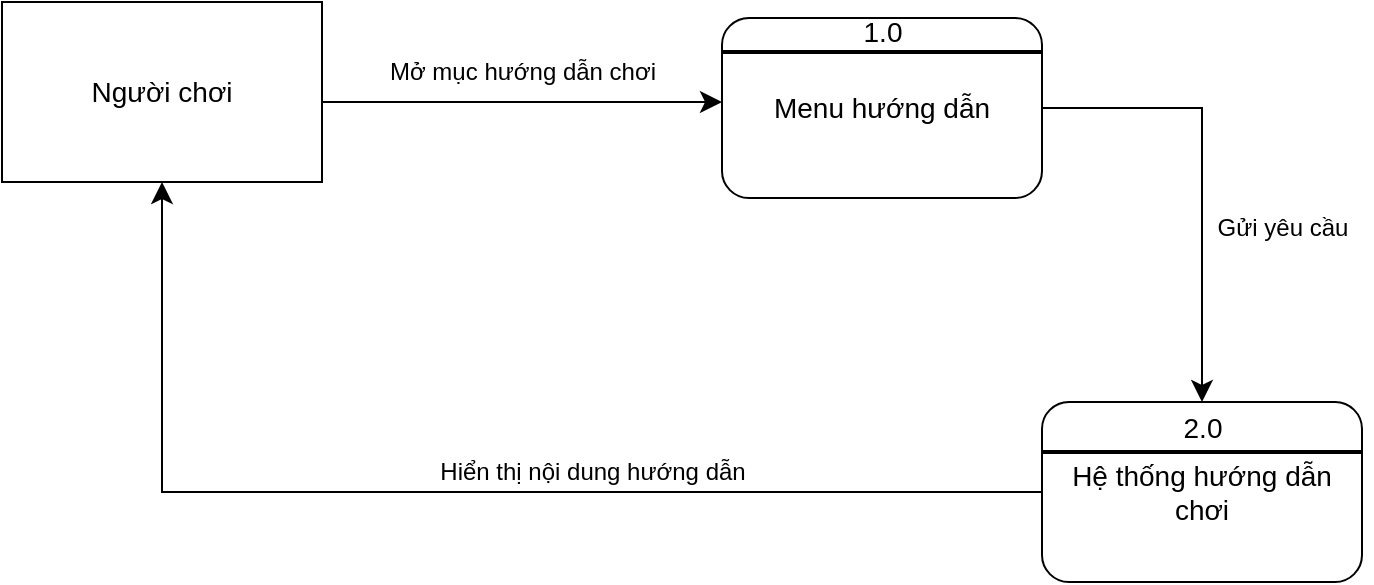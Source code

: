 <mxfile version="22.1.14" type="github">
  <diagram name="Page-1" id="KoxFUAI35cN6E-7DxDxk">
    <mxGraphModel dx="1356" dy="588" grid="1" gridSize="10" guides="1" tooltips="1" connect="1" arrows="1" fold="1" page="1" pageScale="1" pageWidth="850" pageHeight="1100" math="0" shadow="0">
      <root>
        <mxCell id="0" />
        <mxCell id="1" parent="0" />
        <mxCell id="hYUDwgvnq0OoYEUctDES-1" value="&lt;font style=&quot;font-size: 14px;&quot;&gt;Người chơi&lt;/font&gt;" style="rounded=0;whiteSpace=wrap;html=1;" vertex="1" parent="1">
          <mxGeometry x="40" y="40" width="160" height="90" as="geometry" />
        </mxCell>
        <mxCell id="hYUDwgvnq0OoYEUctDES-3" value="&lt;font style=&quot;font-size: 14px;&quot;&gt;Menu hướng dẫn&lt;/font&gt;" style="rounded=1;whiteSpace=wrap;html=1;" vertex="1" parent="1">
          <mxGeometry x="400" y="48" width="160" height="90" as="geometry" />
        </mxCell>
        <mxCell id="hYUDwgvnq0OoYEUctDES-4" value="" style="edgeStyle=segmentEdgeStyle;endArrow=classic;html=1;curved=0;rounded=0;endSize=8;startSize=8;" edge="1" parent="1" target="hYUDwgvnq0OoYEUctDES-3">
          <mxGeometry width="50" height="50" relative="1" as="geometry">
            <mxPoint x="200" y="90" as="sourcePoint" />
            <mxPoint x="250" y="40" as="targetPoint" />
          </mxGeometry>
        </mxCell>
        <mxCell id="hYUDwgvnq0OoYEUctDES-5" value="Mở mục hướng dẫn chơi" style="text;html=1;align=center;verticalAlign=middle;resizable=0;points=[];autosize=1;strokeColor=none;fillColor=none;" vertex="1" parent="1">
          <mxGeometry x="220" y="60" width="160" height="30" as="geometry" />
        </mxCell>
        <mxCell id="hYUDwgvnq0OoYEUctDES-6" value="" style="line;strokeWidth=2;html=1;" vertex="1" parent="1">
          <mxGeometry x="400" y="60" width="160" height="10" as="geometry" />
        </mxCell>
        <mxCell id="hYUDwgvnq0OoYEUctDES-7" value="&lt;font style=&quot;font-size: 14px;&quot;&gt;1.0&lt;/font&gt;" style="text;html=1;align=center;verticalAlign=middle;resizable=0;points=[];autosize=1;strokeColor=none;fillColor=none;" vertex="1" parent="1">
          <mxGeometry x="460" y="40" width="40" height="30" as="geometry" />
        </mxCell>
        <mxCell id="hYUDwgvnq0OoYEUctDES-8" value="" style="edgeStyle=segmentEdgeStyle;endArrow=classic;html=1;curved=0;rounded=0;endSize=8;startSize=8;exitX=1;exitY=0.5;exitDx=0;exitDy=0;" edge="1" parent="1" source="hYUDwgvnq0OoYEUctDES-3">
          <mxGeometry width="50" height="50" relative="1" as="geometry">
            <mxPoint x="610" y="200" as="sourcePoint" />
            <mxPoint x="640" y="240" as="targetPoint" />
          </mxGeometry>
        </mxCell>
        <mxCell id="hYUDwgvnq0OoYEUctDES-9" value="&lt;span style=&quot;font-size: 14px;&quot;&gt;Hệ thống hướng dẫn chơi&lt;/span&gt;" style="rounded=1;whiteSpace=wrap;html=1;" vertex="1" parent="1">
          <mxGeometry x="560" y="240" width="160" height="90" as="geometry" />
        </mxCell>
        <mxCell id="hYUDwgvnq0OoYEUctDES-10" value="" style="line;strokeWidth=2;html=1;" vertex="1" parent="1">
          <mxGeometry x="560" y="260" width="160" height="10" as="geometry" />
        </mxCell>
        <mxCell id="hYUDwgvnq0OoYEUctDES-11" value="&lt;font style=&quot;font-size: 14px;&quot;&gt;2.0&lt;/font&gt;" style="text;html=1;align=center;verticalAlign=middle;resizable=0;points=[];autosize=1;strokeColor=none;fillColor=none;" vertex="1" parent="1">
          <mxGeometry x="620" y="238" width="40" height="30" as="geometry" />
        </mxCell>
        <mxCell id="hYUDwgvnq0OoYEUctDES-12" value="" style="edgeStyle=segmentEdgeStyle;endArrow=classic;html=1;curved=0;rounded=0;endSize=8;startSize=8;exitX=0;exitY=0.5;exitDx=0;exitDy=0;" edge="1" parent="1" source="hYUDwgvnq0OoYEUctDES-9">
          <mxGeometry width="50" height="50" relative="1" as="geometry">
            <mxPoint x="70" y="180" as="sourcePoint" />
            <mxPoint x="120" y="130" as="targetPoint" />
          </mxGeometry>
        </mxCell>
        <mxCell id="hYUDwgvnq0OoYEUctDES-13" value="Hiển thị nội dung hướng dẫn" style="text;html=1;align=center;verticalAlign=middle;resizable=0;points=[];autosize=1;strokeColor=none;fillColor=none;" vertex="1" parent="1">
          <mxGeometry x="245" y="260" width="180" height="30" as="geometry" />
        </mxCell>
        <mxCell id="hYUDwgvnq0OoYEUctDES-14" value="Gửi yêu cầu" style="text;html=1;align=center;verticalAlign=middle;resizable=0;points=[];autosize=1;strokeColor=none;fillColor=none;" vertex="1" parent="1">
          <mxGeometry x="635" y="138" width="90" height="30" as="geometry" />
        </mxCell>
      </root>
    </mxGraphModel>
  </diagram>
</mxfile>
